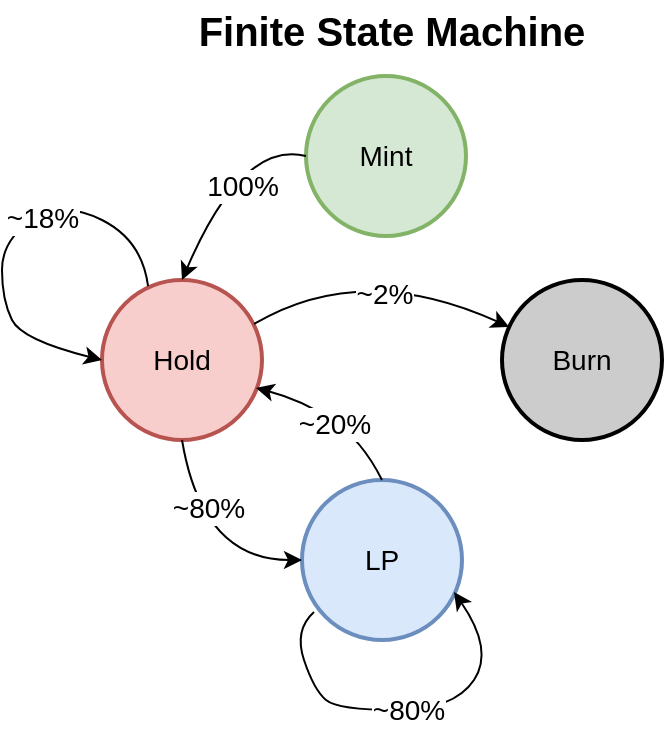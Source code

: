 <mxfile version="27.1.4">
  <diagram name="Page-1" id="UczqkDOHtyzCEMkG7ZL6">
    <mxGraphModel dx="918" dy="1757" grid="1" gridSize="10" guides="1" tooltips="1" connect="1" arrows="1" fold="1" page="1" pageScale="1" pageWidth="850" pageHeight="1100" math="0" shadow="0">
      <root>
        <mxCell id="0" />
        <mxCell id="1" parent="0" />
        <mxCell id="xKuFrh_kejnzbbuU0agX-1" value="Mint" style="ellipse;whiteSpace=wrap;html=1;aspect=fixed;strokeWidth=2;fontSize=14;fillColor=#d5e8d4;strokeColor=#82b366;" parent="1" vertex="1">
          <mxGeometry x="182" y="-382" width="80" height="80" as="geometry" />
        </mxCell>
        <mxCell id="xKuFrh_kejnzbbuU0agX-2" value="Hold" style="ellipse;whiteSpace=wrap;html=1;aspect=fixed;strokeWidth=2;fontSize=14;fillColor=#f8cecc;strokeColor=#b85450;" parent="1" vertex="1">
          <mxGeometry x="80" y="-280" width="80" height="80" as="geometry" />
        </mxCell>
        <mxCell id="xKuFrh_kejnzbbuU0agX-3" value="LP" style="ellipse;whiteSpace=wrap;html=1;aspect=fixed;strokeWidth=2;fontSize=14;fillColor=#dae8fc;strokeColor=#6c8ebf;" parent="1" vertex="1">
          <mxGeometry x="180" y="-180" width="80" height="80" as="geometry" />
        </mxCell>
        <mxCell id="xKuFrh_kejnzbbuU0agX-4" value="Burn" style="ellipse;whiteSpace=wrap;html=1;aspect=fixed;strokeWidth=2;fontSize=14;fillColor=#CCCCCC;" parent="1" vertex="1">
          <mxGeometry x="280" y="-280" width="80" height="80" as="geometry" />
        </mxCell>
        <mxCell id="xKuFrh_kejnzbbuU0agX-5" value="" style="curved=1;endArrow=classic;html=1;rounded=0;strokeWidth=1;fontSize=14;exitX=0;exitY=0.5;exitDx=0;exitDy=0;entryX=0.5;entryY=0;entryDx=0;entryDy=0;" parent="1" source="xKuFrh_kejnzbbuU0agX-1" target="xKuFrh_kejnzbbuU0agX-2" edge="1">
          <mxGeometry width="50" height="50" relative="1" as="geometry">
            <mxPoint x="100" y="-360" as="sourcePoint" />
            <mxPoint x="150" y="-410" as="targetPoint" />
            <Array as="points">
              <mxPoint x="150" y="-350" />
            </Array>
          </mxGeometry>
        </mxCell>
        <mxCell id="xKuFrh_kejnzbbuU0agX-6" value="100%" style="edgeLabel;html=1;align=center;verticalAlign=middle;resizable=0;points=[];fontSize=14;" parent="xKuFrh_kejnzbbuU0agX-5" vertex="1" connectable="0">
          <mxGeometry x="-0.007" y="9" relative="1" as="geometry">
            <mxPoint as="offset" />
          </mxGeometry>
        </mxCell>
        <mxCell id="xKuFrh_kejnzbbuU0agX-7" value="" style="curved=1;endArrow=classic;html=1;rounded=0;strokeWidth=1;fontSize=14;exitX=0.288;exitY=0.038;exitDx=0;exitDy=0;entryX=0;entryY=0.5;entryDx=0;entryDy=0;exitPerimeter=0;" parent="1" source="xKuFrh_kejnzbbuU0agX-2" target="xKuFrh_kejnzbbuU0agX-2" edge="1">
          <mxGeometry width="50" height="50" relative="1" as="geometry">
            <mxPoint x="40" y="-325" as="sourcePoint" />
            <mxPoint x="70" y="-240" as="targetPoint" />
            <Array as="points">
              <mxPoint x="100" y="-300" />
              <mxPoint x="60" y="-320" />
              <mxPoint x="30" y="-300" />
              <mxPoint x="30" y="-270" />
              <mxPoint x="40" y="-250" />
            </Array>
          </mxGeometry>
        </mxCell>
        <mxCell id="xKuFrh_kejnzbbuU0agX-8" value="~18%" style="edgeLabel;html=1;align=center;verticalAlign=middle;resizable=0;points=[];fontSize=14;" parent="xKuFrh_kejnzbbuU0agX-7" vertex="1" connectable="0">
          <mxGeometry x="-0.174" y="1" relative="1" as="geometry">
            <mxPoint as="offset" />
          </mxGeometry>
        </mxCell>
        <mxCell id="xKuFrh_kejnzbbuU0agX-9" value="" style="curved=1;endArrow=classic;html=1;rounded=0;strokeWidth=1;fontSize=14;entryX=0;entryY=0.5;entryDx=0;entryDy=0;exitX=0.5;exitY=1;exitDx=0;exitDy=0;" parent="1" source="xKuFrh_kejnzbbuU0agX-2" target="xKuFrh_kejnzbbuU0agX-3" edge="1">
          <mxGeometry width="50" height="50" relative="1" as="geometry">
            <mxPoint x="30" y="-150" as="sourcePoint" />
            <mxPoint x="140" y="-120" as="targetPoint" />
            <Array as="points">
              <mxPoint x="130" y="-140" />
            </Array>
          </mxGeometry>
        </mxCell>
        <mxCell id="xKuFrh_kejnzbbuU0agX-10" value="~80%" style="edgeLabel;html=1;align=center;verticalAlign=middle;resizable=0;points=[];fontSize=14;" parent="xKuFrh_kejnzbbuU0agX-9" vertex="1" connectable="0">
          <mxGeometry x="-0.55" y="6" relative="1" as="geometry">
            <mxPoint x="3" y="10" as="offset" />
          </mxGeometry>
        </mxCell>
        <mxCell id="xKuFrh_kejnzbbuU0agX-11" value="~80%" style="curved=1;endArrow=classic;html=1;rounded=0;strokeWidth=1;fontSize=14;" parent="1" edge="1">
          <mxGeometry x="0.007" width="50" height="50" relative="1" as="geometry">
            <mxPoint x="186" y="-114" as="sourcePoint" />
            <mxPoint x="256" y="-124" as="targetPoint" />
            <Array as="points">
              <mxPoint x="176" y="-105" />
              <mxPoint x="186" y="-75" />
              <mxPoint x="198" y="-65" />
              <mxPoint x="256" y="-65" />
              <mxPoint x="276" y="-95" />
            </Array>
            <mxPoint as="offset" />
          </mxGeometry>
        </mxCell>
        <mxCell id="xKuFrh_kejnzbbuU0agX-12" value="" style="curved=1;endArrow=classic;html=1;rounded=0;strokeWidth=1;fontSize=14;entryX=0.963;entryY=0.675;entryDx=0;entryDy=0;entryPerimeter=0;" parent="1" source="xKuFrh_kejnzbbuU0agX-3" target="xKuFrh_kejnzbbuU0agX-2" edge="1">
          <mxGeometry width="50" height="50" relative="1" as="geometry">
            <mxPoint x="200" y="-180" as="sourcePoint" />
            <mxPoint x="160" y="-220" as="targetPoint" />
            <Array as="points">
              <mxPoint x="220" y="-180" />
              <mxPoint x="210" y="-200" />
              <mxPoint x="180" y="-220" />
            </Array>
          </mxGeometry>
        </mxCell>
        <mxCell id="xKuFrh_kejnzbbuU0agX-13" value="~20%" style="edgeLabel;html=1;align=center;verticalAlign=middle;resizable=0;points=[];fontSize=14;" parent="xKuFrh_kejnzbbuU0agX-12" vertex="1" connectable="0">
          <mxGeometry x="0.064" y="-1" relative="1" as="geometry">
            <mxPoint x="3" y="4" as="offset" />
          </mxGeometry>
        </mxCell>
        <mxCell id="xKuFrh_kejnzbbuU0agX-14" value="" style="curved=1;endArrow=classic;html=1;rounded=0;strokeWidth=1;fontSize=14;exitX=0.95;exitY=0.275;exitDx=0;exitDy=0;exitPerimeter=0;" parent="1" source="xKuFrh_kejnzbbuU0agX-2" target="xKuFrh_kejnzbbuU0agX-4" edge="1">
          <mxGeometry width="50" height="50" relative="1" as="geometry">
            <mxPoint x="210" y="-240" as="sourcePoint" />
            <mxPoint x="260" y="-290" as="targetPoint" />
            <Array as="points">
              <mxPoint x="210" y="-290" />
            </Array>
          </mxGeometry>
        </mxCell>
        <mxCell id="xKuFrh_kejnzbbuU0agX-15" value="~2%" style="edgeLabel;html=1;align=center;verticalAlign=middle;resizable=0;points=[];fontSize=14;" parent="xKuFrh_kejnzbbuU0agX-14" vertex="1" connectable="0">
          <mxGeometry x="0.112" y="-11" relative="1" as="geometry">
            <mxPoint as="offset" />
          </mxGeometry>
        </mxCell>
        <mxCell id="xKuFrh_kejnzbbuU0agX-16" value="&lt;span style=&quot;font-size: 20px;&quot;&gt;&lt;b&gt;Finite State Machine&lt;/b&gt;&lt;/span&gt;" style="text;html=1;strokeColor=none;fillColor=none;align=center;verticalAlign=middle;whiteSpace=wrap;rounded=0;strokeWidth=2;" parent="1" vertex="1">
          <mxGeometry x="115" y="-420" width="220" height="30" as="geometry" />
        </mxCell>
      </root>
    </mxGraphModel>
  </diagram>
</mxfile>
